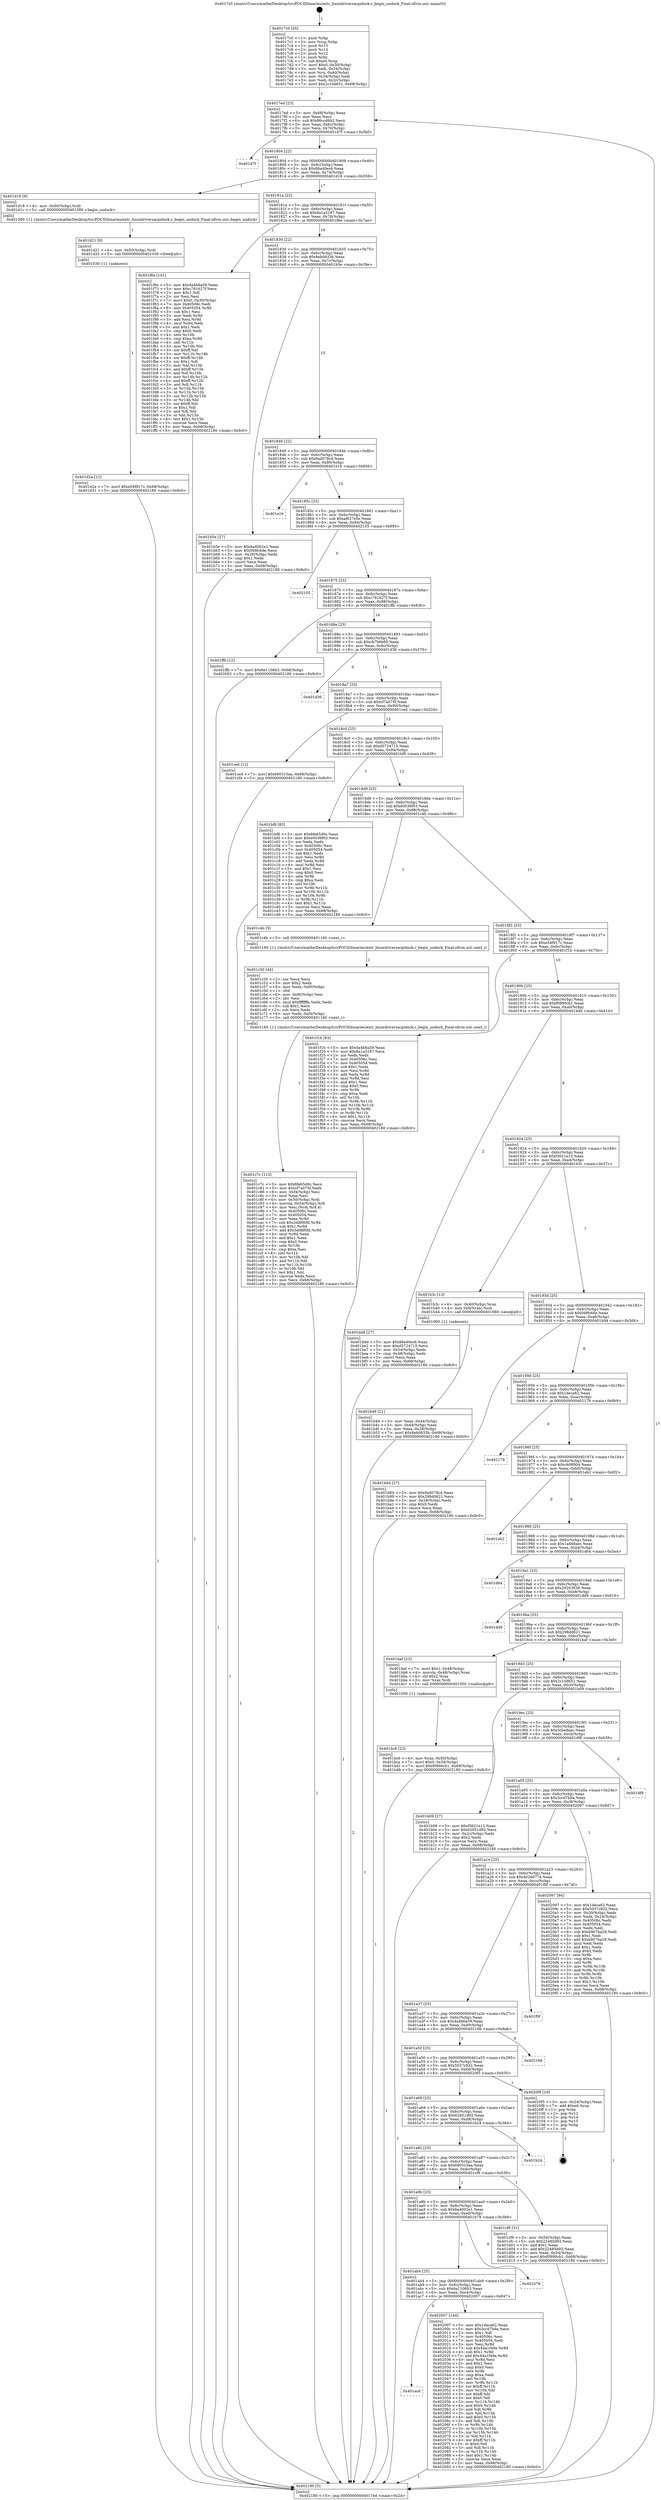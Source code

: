 digraph "0x4017c0" {
  label = "0x4017c0 (/mnt/c/Users/mathe/Desktop/tcc/POCII/binaries/extr_linuxdriversacpidock.c_begin_undock_Final-ollvm.out::main(0))"
  labelloc = "t"
  node[shape=record]

  Entry [label="",width=0.3,height=0.3,shape=circle,fillcolor=black,style=filled]
  "0x4017ed" [label="{
     0x4017ed [23]\l
     | [instrs]\l
     &nbsp;&nbsp;0x4017ed \<+3\>: mov -0x68(%rbp),%eax\l
     &nbsp;&nbsp;0x4017f0 \<+2\>: mov %eax,%ecx\l
     &nbsp;&nbsp;0x4017f2 \<+6\>: sub $0x86ccd6b2,%ecx\l
     &nbsp;&nbsp;0x4017f8 \<+3\>: mov %eax,-0x6c(%rbp)\l
     &nbsp;&nbsp;0x4017fb \<+3\>: mov %ecx,-0x70(%rbp)\l
     &nbsp;&nbsp;0x4017fe \<+6\>: je 0000000000401d7f \<main+0x5bf\>\l
  }"]
  "0x401d7f" [label="{
     0x401d7f\l
  }", style=dashed]
  "0x401804" [label="{
     0x401804 [22]\l
     | [instrs]\l
     &nbsp;&nbsp;0x401804 \<+5\>: jmp 0000000000401809 \<main+0x49\>\l
     &nbsp;&nbsp;0x401809 \<+3\>: mov -0x6c(%rbp),%eax\l
     &nbsp;&nbsp;0x40180c \<+5\>: sub $0x88a40ec6,%eax\l
     &nbsp;&nbsp;0x401811 \<+3\>: mov %eax,-0x74(%rbp)\l
     &nbsp;&nbsp;0x401814 \<+6\>: je 0000000000401d18 \<main+0x558\>\l
  }"]
  Exit [label="",width=0.3,height=0.3,shape=circle,fillcolor=black,style=filled,peripheries=2]
  "0x401d18" [label="{
     0x401d18 [9]\l
     | [instrs]\l
     &nbsp;&nbsp;0x401d18 \<+4\>: mov -0x50(%rbp),%rdi\l
     &nbsp;&nbsp;0x401d1c \<+5\>: call 0000000000401580 \<begin_undock\>\l
     | [calls]\l
     &nbsp;&nbsp;0x401580 \{1\} (/mnt/c/Users/mathe/Desktop/tcc/POCII/binaries/extr_linuxdriversacpidock.c_begin_undock_Final-ollvm.out::begin_undock)\l
  }"]
  "0x40181a" [label="{
     0x40181a [22]\l
     | [instrs]\l
     &nbsp;&nbsp;0x40181a \<+5\>: jmp 000000000040181f \<main+0x5f\>\l
     &nbsp;&nbsp;0x40181f \<+3\>: mov -0x6c(%rbp),%eax\l
     &nbsp;&nbsp;0x401822 \<+5\>: sub $0x8a1a3187,%eax\l
     &nbsp;&nbsp;0x401827 \<+3\>: mov %eax,-0x78(%rbp)\l
     &nbsp;&nbsp;0x40182a \<+6\>: je 0000000000401f6e \<main+0x7ae\>\l
  }"]
  "0x401acd" [label="{
     0x401acd\l
  }", style=dashed]
  "0x401f6e" [label="{
     0x401f6e [141]\l
     | [instrs]\l
     &nbsp;&nbsp;0x401f6e \<+5\>: mov $0x4a4b6a59,%eax\l
     &nbsp;&nbsp;0x401f73 \<+5\>: mov $0xc761627f,%ecx\l
     &nbsp;&nbsp;0x401f78 \<+2\>: mov $0x1,%dl\l
     &nbsp;&nbsp;0x401f7a \<+2\>: xor %esi,%esi\l
     &nbsp;&nbsp;0x401f7c \<+7\>: movl $0x0,-0x30(%rbp)\l
     &nbsp;&nbsp;0x401f83 \<+7\>: mov 0x40506c,%edi\l
     &nbsp;&nbsp;0x401f8a \<+8\>: mov 0x405054,%r8d\l
     &nbsp;&nbsp;0x401f92 \<+3\>: sub $0x1,%esi\l
     &nbsp;&nbsp;0x401f95 \<+3\>: mov %edi,%r9d\l
     &nbsp;&nbsp;0x401f98 \<+3\>: add %esi,%r9d\l
     &nbsp;&nbsp;0x401f9b \<+4\>: imul %r9d,%edi\l
     &nbsp;&nbsp;0x401f9f \<+3\>: and $0x1,%edi\l
     &nbsp;&nbsp;0x401fa2 \<+3\>: cmp $0x0,%edi\l
     &nbsp;&nbsp;0x401fa5 \<+4\>: sete %r10b\l
     &nbsp;&nbsp;0x401fa9 \<+4\>: cmp $0xa,%r8d\l
     &nbsp;&nbsp;0x401fad \<+4\>: setl %r11b\l
     &nbsp;&nbsp;0x401fb1 \<+3\>: mov %r10b,%bl\l
     &nbsp;&nbsp;0x401fb4 \<+3\>: xor $0xff,%bl\l
     &nbsp;&nbsp;0x401fb7 \<+3\>: mov %r11b,%r14b\l
     &nbsp;&nbsp;0x401fba \<+4\>: xor $0xff,%r14b\l
     &nbsp;&nbsp;0x401fbe \<+3\>: xor $0x1,%dl\l
     &nbsp;&nbsp;0x401fc1 \<+3\>: mov %bl,%r15b\l
     &nbsp;&nbsp;0x401fc4 \<+4\>: and $0xff,%r15b\l
     &nbsp;&nbsp;0x401fc8 \<+3\>: and %dl,%r10b\l
     &nbsp;&nbsp;0x401fcb \<+3\>: mov %r14b,%r12b\l
     &nbsp;&nbsp;0x401fce \<+4\>: and $0xff,%r12b\l
     &nbsp;&nbsp;0x401fd2 \<+3\>: and %dl,%r11b\l
     &nbsp;&nbsp;0x401fd5 \<+3\>: or %r10b,%r15b\l
     &nbsp;&nbsp;0x401fd8 \<+3\>: or %r11b,%r12b\l
     &nbsp;&nbsp;0x401fdb \<+3\>: xor %r12b,%r15b\l
     &nbsp;&nbsp;0x401fde \<+3\>: or %r14b,%bl\l
     &nbsp;&nbsp;0x401fe1 \<+3\>: xor $0xff,%bl\l
     &nbsp;&nbsp;0x401fe4 \<+3\>: or $0x1,%dl\l
     &nbsp;&nbsp;0x401fe7 \<+2\>: and %dl,%bl\l
     &nbsp;&nbsp;0x401fe9 \<+3\>: or %bl,%r15b\l
     &nbsp;&nbsp;0x401fec \<+4\>: test $0x1,%r15b\l
     &nbsp;&nbsp;0x401ff0 \<+3\>: cmovne %ecx,%eax\l
     &nbsp;&nbsp;0x401ff3 \<+3\>: mov %eax,-0x68(%rbp)\l
     &nbsp;&nbsp;0x401ff6 \<+5\>: jmp 0000000000402180 \<main+0x9c0\>\l
  }"]
  "0x401830" [label="{
     0x401830 [22]\l
     | [instrs]\l
     &nbsp;&nbsp;0x401830 \<+5\>: jmp 0000000000401835 \<main+0x75\>\l
     &nbsp;&nbsp;0x401835 \<+3\>: mov -0x6c(%rbp),%eax\l
     &nbsp;&nbsp;0x401838 \<+5\>: sub $0x8eb0833b,%eax\l
     &nbsp;&nbsp;0x40183d \<+3\>: mov %eax,-0x7c(%rbp)\l
     &nbsp;&nbsp;0x401840 \<+6\>: je 0000000000401b5e \<main+0x39e\>\l
  }"]
  "0x402007" [label="{
     0x402007 [144]\l
     | [instrs]\l
     &nbsp;&nbsp;0x402007 \<+5\>: mov $0x1deca62,%eax\l
     &nbsp;&nbsp;0x40200c \<+5\>: mov $0x3ccd7b9a,%ecx\l
     &nbsp;&nbsp;0x402011 \<+2\>: mov $0x1,%dl\l
     &nbsp;&nbsp;0x402013 \<+7\>: mov 0x40506c,%esi\l
     &nbsp;&nbsp;0x40201a \<+7\>: mov 0x405054,%edi\l
     &nbsp;&nbsp;0x402021 \<+3\>: mov %esi,%r8d\l
     &nbsp;&nbsp;0x402024 \<+7\>: sub $0x44a1f49e,%r8d\l
     &nbsp;&nbsp;0x40202b \<+4\>: sub $0x1,%r8d\l
     &nbsp;&nbsp;0x40202f \<+7\>: add $0x44a1f49e,%r8d\l
     &nbsp;&nbsp;0x402036 \<+4\>: imul %r8d,%esi\l
     &nbsp;&nbsp;0x40203a \<+3\>: and $0x1,%esi\l
     &nbsp;&nbsp;0x40203d \<+3\>: cmp $0x0,%esi\l
     &nbsp;&nbsp;0x402040 \<+4\>: sete %r9b\l
     &nbsp;&nbsp;0x402044 \<+3\>: cmp $0xa,%edi\l
     &nbsp;&nbsp;0x402047 \<+4\>: setl %r10b\l
     &nbsp;&nbsp;0x40204b \<+3\>: mov %r9b,%r11b\l
     &nbsp;&nbsp;0x40204e \<+4\>: xor $0xff,%r11b\l
     &nbsp;&nbsp;0x402052 \<+3\>: mov %r10b,%bl\l
     &nbsp;&nbsp;0x402055 \<+3\>: xor $0xff,%bl\l
     &nbsp;&nbsp;0x402058 \<+3\>: xor $0x0,%dl\l
     &nbsp;&nbsp;0x40205b \<+3\>: mov %r11b,%r14b\l
     &nbsp;&nbsp;0x40205e \<+4\>: and $0x0,%r14b\l
     &nbsp;&nbsp;0x402062 \<+3\>: and %dl,%r9b\l
     &nbsp;&nbsp;0x402065 \<+3\>: mov %bl,%r15b\l
     &nbsp;&nbsp;0x402068 \<+4\>: and $0x0,%r15b\l
     &nbsp;&nbsp;0x40206c \<+3\>: and %dl,%r10b\l
     &nbsp;&nbsp;0x40206f \<+3\>: or %r9b,%r14b\l
     &nbsp;&nbsp;0x402072 \<+3\>: or %r10b,%r15b\l
     &nbsp;&nbsp;0x402075 \<+3\>: xor %r15b,%r14b\l
     &nbsp;&nbsp;0x402078 \<+3\>: or %bl,%r11b\l
     &nbsp;&nbsp;0x40207b \<+4\>: xor $0xff,%r11b\l
     &nbsp;&nbsp;0x40207f \<+3\>: or $0x0,%dl\l
     &nbsp;&nbsp;0x402082 \<+3\>: and %dl,%r11b\l
     &nbsp;&nbsp;0x402085 \<+3\>: or %r11b,%r14b\l
     &nbsp;&nbsp;0x402088 \<+4\>: test $0x1,%r14b\l
     &nbsp;&nbsp;0x40208c \<+3\>: cmovne %ecx,%eax\l
     &nbsp;&nbsp;0x40208f \<+3\>: mov %eax,-0x68(%rbp)\l
     &nbsp;&nbsp;0x402092 \<+5\>: jmp 0000000000402180 \<main+0x9c0\>\l
  }"]
  "0x401b5e" [label="{
     0x401b5e [27]\l
     | [instrs]\l
     &nbsp;&nbsp;0x401b5e \<+5\>: mov $0x6a4002e1,%eax\l
     &nbsp;&nbsp;0x401b63 \<+5\>: mov $0xf49fc6de,%ecx\l
     &nbsp;&nbsp;0x401b68 \<+3\>: mov -0x28(%rbp),%edx\l
     &nbsp;&nbsp;0x401b6b \<+3\>: cmp $0x1,%edx\l
     &nbsp;&nbsp;0x401b6e \<+3\>: cmovl %ecx,%eax\l
     &nbsp;&nbsp;0x401b71 \<+3\>: mov %eax,-0x68(%rbp)\l
     &nbsp;&nbsp;0x401b74 \<+5\>: jmp 0000000000402180 \<main+0x9c0\>\l
  }"]
  "0x401846" [label="{
     0x401846 [22]\l
     | [instrs]\l
     &nbsp;&nbsp;0x401846 \<+5\>: jmp 000000000040184b \<main+0x8b\>\l
     &nbsp;&nbsp;0x40184b \<+3\>: mov -0x6c(%rbp),%eax\l
     &nbsp;&nbsp;0x40184e \<+5\>: sub $0x9ad078c4,%eax\l
     &nbsp;&nbsp;0x401853 \<+3\>: mov %eax,-0x80(%rbp)\l
     &nbsp;&nbsp;0x401856 \<+6\>: je 0000000000401e16 \<main+0x656\>\l
  }"]
  "0x401ab4" [label="{
     0x401ab4 [25]\l
     | [instrs]\l
     &nbsp;&nbsp;0x401ab4 \<+5\>: jmp 0000000000401ab9 \<main+0x2f9\>\l
     &nbsp;&nbsp;0x401ab9 \<+3\>: mov -0x6c(%rbp),%eax\l
     &nbsp;&nbsp;0x401abc \<+5\>: sub $0x6e1106b3,%eax\l
     &nbsp;&nbsp;0x401ac1 \<+6\>: mov %eax,-0xe4(%rbp)\l
     &nbsp;&nbsp;0x401ac7 \<+6\>: je 0000000000402007 \<main+0x847\>\l
  }"]
  "0x401e16" [label="{
     0x401e16\l
  }", style=dashed]
  "0x40185c" [label="{
     0x40185c [25]\l
     | [instrs]\l
     &nbsp;&nbsp;0x40185c \<+5\>: jmp 0000000000401861 \<main+0xa1\>\l
     &nbsp;&nbsp;0x401861 \<+3\>: mov -0x6c(%rbp),%eax\l
     &nbsp;&nbsp;0x401864 \<+5\>: sub $0xaf637e5e,%eax\l
     &nbsp;&nbsp;0x401869 \<+6\>: mov %eax,-0x84(%rbp)\l
     &nbsp;&nbsp;0x40186f \<+6\>: je 0000000000402155 \<main+0x995\>\l
  }"]
  "0x401b79" [label="{
     0x401b79\l
  }", style=dashed]
  "0x402155" [label="{
     0x402155\l
  }", style=dashed]
  "0x401875" [label="{
     0x401875 [25]\l
     | [instrs]\l
     &nbsp;&nbsp;0x401875 \<+5\>: jmp 000000000040187a \<main+0xba\>\l
     &nbsp;&nbsp;0x40187a \<+3\>: mov -0x6c(%rbp),%eax\l
     &nbsp;&nbsp;0x40187d \<+5\>: sub $0xc761627f,%eax\l
     &nbsp;&nbsp;0x401882 \<+6\>: mov %eax,-0x88(%rbp)\l
     &nbsp;&nbsp;0x401888 \<+6\>: je 0000000000401ffb \<main+0x83b\>\l
  }"]
  "0x401d2a" [label="{
     0x401d2a [12]\l
     | [instrs]\l
     &nbsp;&nbsp;0x401d2a \<+7\>: movl $0xe54f917c,-0x68(%rbp)\l
     &nbsp;&nbsp;0x401d31 \<+5\>: jmp 0000000000402180 \<main+0x9c0\>\l
  }"]
  "0x401ffb" [label="{
     0x401ffb [12]\l
     | [instrs]\l
     &nbsp;&nbsp;0x401ffb \<+7\>: movl $0x6e1106b3,-0x68(%rbp)\l
     &nbsp;&nbsp;0x402002 \<+5\>: jmp 0000000000402180 \<main+0x9c0\>\l
  }"]
  "0x40188e" [label="{
     0x40188e [25]\l
     | [instrs]\l
     &nbsp;&nbsp;0x40188e \<+5\>: jmp 0000000000401893 \<main+0xd3\>\l
     &nbsp;&nbsp;0x401893 \<+3\>: mov -0x6c(%rbp),%eax\l
     &nbsp;&nbsp;0x401896 \<+5\>: sub $0xcb7b6b65,%eax\l
     &nbsp;&nbsp;0x40189b \<+6\>: mov %eax,-0x8c(%rbp)\l
     &nbsp;&nbsp;0x4018a1 \<+6\>: je 0000000000401d36 \<main+0x576\>\l
  }"]
  "0x401d21" [label="{
     0x401d21 [9]\l
     | [instrs]\l
     &nbsp;&nbsp;0x401d21 \<+4\>: mov -0x50(%rbp),%rdi\l
     &nbsp;&nbsp;0x401d25 \<+5\>: call 0000000000401030 \<free@plt\>\l
     | [calls]\l
     &nbsp;&nbsp;0x401030 \{1\} (unknown)\l
  }"]
  "0x401d36" [label="{
     0x401d36\l
  }", style=dashed]
  "0x4018a7" [label="{
     0x4018a7 [25]\l
     | [instrs]\l
     &nbsp;&nbsp;0x4018a7 \<+5\>: jmp 00000000004018ac \<main+0xec\>\l
     &nbsp;&nbsp;0x4018ac \<+3\>: mov -0x6c(%rbp),%eax\l
     &nbsp;&nbsp;0x4018af \<+5\>: sub $0xcf7a075f,%eax\l
     &nbsp;&nbsp;0x4018b4 \<+6\>: mov %eax,-0x90(%rbp)\l
     &nbsp;&nbsp;0x4018ba \<+6\>: je 0000000000401ced \<main+0x52d\>\l
  }"]
  "0x401a9b" [label="{
     0x401a9b [25]\l
     | [instrs]\l
     &nbsp;&nbsp;0x401a9b \<+5\>: jmp 0000000000401aa0 \<main+0x2e0\>\l
     &nbsp;&nbsp;0x401aa0 \<+3\>: mov -0x6c(%rbp),%eax\l
     &nbsp;&nbsp;0x401aa3 \<+5\>: sub $0x6a4002e1,%eax\l
     &nbsp;&nbsp;0x401aa8 \<+6\>: mov %eax,-0xe0(%rbp)\l
     &nbsp;&nbsp;0x401aae \<+6\>: je 0000000000401b79 \<main+0x3b9\>\l
  }"]
  "0x401ced" [label="{
     0x401ced [12]\l
     | [instrs]\l
     &nbsp;&nbsp;0x401ced \<+7\>: movl $0x680310aa,-0x68(%rbp)\l
     &nbsp;&nbsp;0x401cf4 \<+5\>: jmp 0000000000402180 \<main+0x9c0\>\l
  }"]
  "0x4018c0" [label="{
     0x4018c0 [25]\l
     | [instrs]\l
     &nbsp;&nbsp;0x4018c0 \<+5\>: jmp 00000000004018c5 \<main+0x105\>\l
     &nbsp;&nbsp;0x4018c5 \<+3\>: mov -0x6c(%rbp),%eax\l
     &nbsp;&nbsp;0x4018c8 \<+5\>: sub $0xd5724715,%eax\l
     &nbsp;&nbsp;0x4018cd \<+6\>: mov %eax,-0x94(%rbp)\l
     &nbsp;&nbsp;0x4018d3 \<+6\>: je 0000000000401bf8 \<main+0x438\>\l
  }"]
  "0x401cf9" [label="{
     0x401cf9 [31]\l
     | [instrs]\l
     &nbsp;&nbsp;0x401cf9 \<+3\>: mov -0x54(%rbp),%eax\l
     &nbsp;&nbsp;0x401cfc \<+5\>: sub $0x22485d93,%eax\l
     &nbsp;&nbsp;0x401d01 \<+3\>: add $0x1,%eax\l
     &nbsp;&nbsp;0x401d04 \<+5\>: add $0x22485d93,%eax\l
     &nbsp;&nbsp;0x401d09 \<+3\>: mov %eax,-0x54(%rbp)\l
     &nbsp;&nbsp;0x401d0c \<+7\>: movl $0xf0890cb1,-0x68(%rbp)\l
     &nbsp;&nbsp;0x401d13 \<+5\>: jmp 0000000000402180 \<main+0x9c0\>\l
  }"]
  "0x401bf8" [label="{
     0x401bf8 [83]\l
     | [instrs]\l
     &nbsp;&nbsp;0x401bf8 \<+5\>: mov $0x6fe65d0c,%eax\l
     &nbsp;&nbsp;0x401bfd \<+5\>: mov $0xe0036f03,%ecx\l
     &nbsp;&nbsp;0x401c02 \<+2\>: xor %edx,%edx\l
     &nbsp;&nbsp;0x401c04 \<+7\>: mov 0x40506c,%esi\l
     &nbsp;&nbsp;0x401c0b \<+7\>: mov 0x405054,%edi\l
     &nbsp;&nbsp;0x401c12 \<+3\>: sub $0x1,%edx\l
     &nbsp;&nbsp;0x401c15 \<+3\>: mov %esi,%r8d\l
     &nbsp;&nbsp;0x401c18 \<+3\>: add %edx,%r8d\l
     &nbsp;&nbsp;0x401c1b \<+4\>: imul %r8d,%esi\l
     &nbsp;&nbsp;0x401c1f \<+3\>: and $0x1,%esi\l
     &nbsp;&nbsp;0x401c22 \<+3\>: cmp $0x0,%esi\l
     &nbsp;&nbsp;0x401c25 \<+4\>: sete %r9b\l
     &nbsp;&nbsp;0x401c29 \<+3\>: cmp $0xa,%edi\l
     &nbsp;&nbsp;0x401c2c \<+4\>: setl %r10b\l
     &nbsp;&nbsp;0x401c30 \<+3\>: mov %r9b,%r11b\l
     &nbsp;&nbsp;0x401c33 \<+3\>: and %r10b,%r11b\l
     &nbsp;&nbsp;0x401c36 \<+3\>: xor %r10b,%r9b\l
     &nbsp;&nbsp;0x401c39 \<+3\>: or %r9b,%r11b\l
     &nbsp;&nbsp;0x401c3c \<+4\>: test $0x1,%r11b\l
     &nbsp;&nbsp;0x401c40 \<+3\>: cmovne %ecx,%eax\l
     &nbsp;&nbsp;0x401c43 \<+3\>: mov %eax,-0x68(%rbp)\l
     &nbsp;&nbsp;0x401c46 \<+5\>: jmp 0000000000402180 \<main+0x9c0\>\l
  }"]
  "0x4018d9" [label="{
     0x4018d9 [25]\l
     | [instrs]\l
     &nbsp;&nbsp;0x4018d9 \<+5\>: jmp 00000000004018de \<main+0x11e\>\l
     &nbsp;&nbsp;0x4018de \<+3\>: mov -0x6c(%rbp),%eax\l
     &nbsp;&nbsp;0x4018e1 \<+5\>: sub $0xe0036f03,%eax\l
     &nbsp;&nbsp;0x4018e6 \<+6\>: mov %eax,-0x98(%rbp)\l
     &nbsp;&nbsp;0x4018ec \<+6\>: je 0000000000401c4b \<main+0x48b\>\l
  }"]
  "0x401a82" [label="{
     0x401a82 [25]\l
     | [instrs]\l
     &nbsp;&nbsp;0x401a82 \<+5\>: jmp 0000000000401a87 \<main+0x2c7\>\l
     &nbsp;&nbsp;0x401a87 \<+3\>: mov -0x6c(%rbp),%eax\l
     &nbsp;&nbsp;0x401a8a \<+5\>: sub $0x680310aa,%eax\l
     &nbsp;&nbsp;0x401a8f \<+6\>: mov %eax,-0xdc(%rbp)\l
     &nbsp;&nbsp;0x401a95 \<+6\>: je 0000000000401cf9 \<main+0x539\>\l
  }"]
  "0x401c4b" [label="{
     0x401c4b [5]\l
     | [instrs]\l
     &nbsp;&nbsp;0x401c4b \<+5\>: call 0000000000401160 \<next_i\>\l
     | [calls]\l
     &nbsp;&nbsp;0x401160 \{1\} (/mnt/c/Users/mathe/Desktop/tcc/POCII/binaries/extr_linuxdriversacpidock.c_begin_undock_Final-ollvm.out::next_i)\l
  }"]
  "0x4018f2" [label="{
     0x4018f2 [25]\l
     | [instrs]\l
     &nbsp;&nbsp;0x4018f2 \<+5\>: jmp 00000000004018f7 \<main+0x137\>\l
     &nbsp;&nbsp;0x4018f7 \<+3\>: mov -0x6c(%rbp),%eax\l
     &nbsp;&nbsp;0x4018fa \<+5\>: sub $0xe54f917c,%eax\l
     &nbsp;&nbsp;0x4018ff \<+6\>: mov %eax,-0x9c(%rbp)\l
     &nbsp;&nbsp;0x401905 \<+6\>: je 0000000000401f1b \<main+0x75b\>\l
  }"]
  "0x401b24" [label="{
     0x401b24\l
  }", style=dashed]
  "0x401f1b" [label="{
     0x401f1b [83]\l
     | [instrs]\l
     &nbsp;&nbsp;0x401f1b \<+5\>: mov $0x4a4b6a59,%eax\l
     &nbsp;&nbsp;0x401f20 \<+5\>: mov $0x8a1a3187,%ecx\l
     &nbsp;&nbsp;0x401f25 \<+2\>: xor %edx,%edx\l
     &nbsp;&nbsp;0x401f27 \<+7\>: mov 0x40506c,%esi\l
     &nbsp;&nbsp;0x401f2e \<+7\>: mov 0x405054,%edi\l
     &nbsp;&nbsp;0x401f35 \<+3\>: sub $0x1,%edx\l
     &nbsp;&nbsp;0x401f38 \<+3\>: mov %esi,%r8d\l
     &nbsp;&nbsp;0x401f3b \<+3\>: add %edx,%r8d\l
     &nbsp;&nbsp;0x401f3e \<+4\>: imul %r8d,%esi\l
     &nbsp;&nbsp;0x401f42 \<+3\>: and $0x1,%esi\l
     &nbsp;&nbsp;0x401f45 \<+3\>: cmp $0x0,%esi\l
     &nbsp;&nbsp;0x401f48 \<+4\>: sete %r9b\l
     &nbsp;&nbsp;0x401f4c \<+3\>: cmp $0xa,%edi\l
     &nbsp;&nbsp;0x401f4f \<+4\>: setl %r10b\l
     &nbsp;&nbsp;0x401f53 \<+3\>: mov %r9b,%r11b\l
     &nbsp;&nbsp;0x401f56 \<+3\>: and %r10b,%r11b\l
     &nbsp;&nbsp;0x401f59 \<+3\>: xor %r10b,%r9b\l
     &nbsp;&nbsp;0x401f5c \<+3\>: or %r9b,%r11b\l
     &nbsp;&nbsp;0x401f5f \<+4\>: test $0x1,%r11b\l
     &nbsp;&nbsp;0x401f63 \<+3\>: cmovne %ecx,%eax\l
     &nbsp;&nbsp;0x401f66 \<+3\>: mov %eax,-0x68(%rbp)\l
     &nbsp;&nbsp;0x401f69 \<+5\>: jmp 0000000000402180 \<main+0x9c0\>\l
  }"]
  "0x40190b" [label="{
     0x40190b [25]\l
     | [instrs]\l
     &nbsp;&nbsp;0x40190b \<+5\>: jmp 0000000000401910 \<main+0x150\>\l
     &nbsp;&nbsp;0x401910 \<+3\>: mov -0x6c(%rbp),%eax\l
     &nbsp;&nbsp;0x401913 \<+5\>: sub $0xf0890cb1,%eax\l
     &nbsp;&nbsp;0x401918 \<+6\>: mov %eax,-0xa0(%rbp)\l
     &nbsp;&nbsp;0x40191e \<+6\>: je 0000000000401bdd \<main+0x41d\>\l
  }"]
  "0x401a69" [label="{
     0x401a69 [25]\l
     | [instrs]\l
     &nbsp;&nbsp;0x401a69 \<+5\>: jmp 0000000000401a6e \<main+0x2ae\>\l
     &nbsp;&nbsp;0x401a6e \<+3\>: mov -0x6c(%rbp),%eax\l
     &nbsp;&nbsp;0x401a71 \<+5\>: sub $0x62951d92,%eax\l
     &nbsp;&nbsp;0x401a76 \<+6\>: mov %eax,-0xd8(%rbp)\l
     &nbsp;&nbsp;0x401a7c \<+6\>: je 0000000000401b24 \<main+0x364\>\l
  }"]
  "0x401bdd" [label="{
     0x401bdd [27]\l
     | [instrs]\l
     &nbsp;&nbsp;0x401bdd \<+5\>: mov $0x88a40ec6,%eax\l
     &nbsp;&nbsp;0x401be2 \<+5\>: mov $0xd5724715,%ecx\l
     &nbsp;&nbsp;0x401be7 \<+3\>: mov -0x54(%rbp),%edx\l
     &nbsp;&nbsp;0x401bea \<+3\>: cmp -0x48(%rbp),%edx\l
     &nbsp;&nbsp;0x401bed \<+3\>: cmovl %ecx,%eax\l
     &nbsp;&nbsp;0x401bf0 \<+3\>: mov %eax,-0x68(%rbp)\l
     &nbsp;&nbsp;0x401bf3 \<+5\>: jmp 0000000000402180 \<main+0x9c0\>\l
  }"]
  "0x401924" [label="{
     0x401924 [25]\l
     | [instrs]\l
     &nbsp;&nbsp;0x401924 \<+5\>: jmp 0000000000401929 \<main+0x169\>\l
     &nbsp;&nbsp;0x401929 \<+3\>: mov -0x6c(%rbp),%eax\l
     &nbsp;&nbsp;0x40192c \<+5\>: sub $0xf3621e13,%eax\l
     &nbsp;&nbsp;0x401931 \<+6\>: mov %eax,-0xa4(%rbp)\l
     &nbsp;&nbsp;0x401937 \<+6\>: je 0000000000401b3c \<main+0x37c\>\l
  }"]
  "0x4020f5" [label="{
     0x4020f5 [19]\l
     | [instrs]\l
     &nbsp;&nbsp;0x4020f5 \<+3\>: mov -0x24(%rbp),%eax\l
     &nbsp;&nbsp;0x4020f8 \<+7\>: add $0xe0,%rsp\l
     &nbsp;&nbsp;0x4020ff \<+1\>: pop %rbx\l
     &nbsp;&nbsp;0x402100 \<+2\>: pop %r12\l
     &nbsp;&nbsp;0x402102 \<+2\>: pop %r14\l
     &nbsp;&nbsp;0x402104 \<+2\>: pop %r15\l
     &nbsp;&nbsp;0x402106 \<+1\>: pop %rbp\l
     &nbsp;&nbsp;0x402107 \<+1\>: ret\l
  }"]
  "0x401b3c" [label="{
     0x401b3c [13]\l
     | [instrs]\l
     &nbsp;&nbsp;0x401b3c \<+4\>: mov -0x40(%rbp),%rax\l
     &nbsp;&nbsp;0x401b40 \<+4\>: mov 0x8(%rax),%rdi\l
     &nbsp;&nbsp;0x401b44 \<+5\>: call 0000000000401060 \<atoi@plt\>\l
     | [calls]\l
     &nbsp;&nbsp;0x401060 \{1\} (unknown)\l
  }"]
  "0x40193d" [label="{
     0x40193d [25]\l
     | [instrs]\l
     &nbsp;&nbsp;0x40193d \<+5\>: jmp 0000000000401942 \<main+0x182\>\l
     &nbsp;&nbsp;0x401942 \<+3\>: mov -0x6c(%rbp),%eax\l
     &nbsp;&nbsp;0x401945 \<+5\>: sub $0xf49fc6de,%eax\l
     &nbsp;&nbsp;0x40194a \<+6\>: mov %eax,-0xa8(%rbp)\l
     &nbsp;&nbsp;0x401950 \<+6\>: je 0000000000401b94 \<main+0x3d4\>\l
  }"]
  "0x401a50" [label="{
     0x401a50 [25]\l
     | [instrs]\l
     &nbsp;&nbsp;0x401a50 \<+5\>: jmp 0000000000401a55 \<main+0x295\>\l
     &nbsp;&nbsp;0x401a55 \<+3\>: mov -0x6c(%rbp),%eax\l
     &nbsp;&nbsp;0x401a58 \<+5\>: sub $0x5037c932,%eax\l
     &nbsp;&nbsp;0x401a5d \<+6\>: mov %eax,-0xd4(%rbp)\l
     &nbsp;&nbsp;0x401a63 \<+6\>: je 00000000004020f5 \<main+0x935\>\l
  }"]
  "0x401b94" [label="{
     0x401b94 [27]\l
     | [instrs]\l
     &nbsp;&nbsp;0x401b94 \<+5\>: mov $0x9ad078c4,%eax\l
     &nbsp;&nbsp;0x401b99 \<+5\>: mov $0x298d0621,%ecx\l
     &nbsp;&nbsp;0x401b9e \<+3\>: mov -0x28(%rbp),%edx\l
     &nbsp;&nbsp;0x401ba1 \<+3\>: cmp $0x0,%edx\l
     &nbsp;&nbsp;0x401ba4 \<+3\>: cmove %ecx,%eax\l
     &nbsp;&nbsp;0x401ba7 \<+3\>: mov %eax,-0x68(%rbp)\l
     &nbsp;&nbsp;0x401baa \<+5\>: jmp 0000000000402180 \<main+0x9c0\>\l
  }"]
  "0x401956" [label="{
     0x401956 [25]\l
     | [instrs]\l
     &nbsp;&nbsp;0x401956 \<+5\>: jmp 000000000040195b \<main+0x19b\>\l
     &nbsp;&nbsp;0x40195b \<+3\>: mov -0x6c(%rbp),%eax\l
     &nbsp;&nbsp;0x40195e \<+5\>: sub $0x1deca62,%eax\l
     &nbsp;&nbsp;0x401963 \<+6\>: mov %eax,-0xac(%rbp)\l
     &nbsp;&nbsp;0x401969 \<+6\>: je 0000000000402179 \<main+0x9b9\>\l
  }"]
  "0x402166" [label="{
     0x402166\l
  }", style=dashed]
  "0x402179" [label="{
     0x402179\l
  }", style=dashed]
  "0x40196f" [label="{
     0x40196f [25]\l
     | [instrs]\l
     &nbsp;&nbsp;0x40196f \<+5\>: jmp 0000000000401974 \<main+0x1b4\>\l
     &nbsp;&nbsp;0x401974 \<+3\>: mov -0x6c(%rbp),%eax\l
     &nbsp;&nbsp;0x401977 \<+5\>: sub $0xc608904,%eax\l
     &nbsp;&nbsp;0x40197c \<+6\>: mov %eax,-0xb0(%rbp)\l
     &nbsp;&nbsp;0x401982 \<+6\>: je 0000000000401eb2 \<main+0x6f2\>\l
  }"]
  "0x401a37" [label="{
     0x401a37 [25]\l
     | [instrs]\l
     &nbsp;&nbsp;0x401a37 \<+5\>: jmp 0000000000401a3c \<main+0x27c\>\l
     &nbsp;&nbsp;0x401a3c \<+3\>: mov -0x6c(%rbp),%eax\l
     &nbsp;&nbsp;0x401a3f \<+5\>: sub $0x4a4b6a59,%eax\l
     &nbsp;&nbsp;0x401a44 \<+6\>: mov %eax,-0xd0(%rbp)\l
     &nbsp;&nbsp;0x401a4a \<+6\>: je 0000000000402166 \<main+0x9a6\>\l
  }"]
  "0x401eb2" [label="{
     0x401eb2\l
  }", style=dashed]
  "0x401988" [label="{
     0x401988 [25]\l
     | [instrs]\l
     &nbsp;&nbsp;0x401988 \<+5\>: jmp 000000000040198d \<main+0x1cd\>\l
     &nbsp;&nbsp;0x40198d \<+3\>: mov -0x6c(%rbp),%eax\l
     &nbsp;&nbsp;0x401990 \<+5\>: sub $0x1ad68aec,%eax\l
     &nbsp;&nbsp;0x401995 \<+6\>: mov %eax,-0xb4(%rbp)\l
     &nbsp;&nbsp;0x40199b \<+6\>: je 0000000000401d64 \<main+0x5a4\>\l
  }"]
  "0x401f0f" [label="{
     0x401f0f\l
  }", style=dashed]
  "0x401d64" [label="{
     0x401d64\l
  }", style=dashed]
  "0x4019a1" [label="{
     0x4019a1 [25]\l
     | [instrs]\l
     &nbsp;&nbsp;0x4019a1 \<+5\>: jmp 00000000004019a6 \<main+0x1e6\>\l
     &nbsp;&nbsp;0x4019a6 \<+3\>: mov -0x6c(%rbp),%eax\l
     &nbsp;&nbsp;0x4019a9 \<+5\>: sub $0x29203836,%eax\l
     &nbsp;&nbsp;0x4019ae \<+6\>: mov %eax,-0xb8(%rbp)\l
     &nbsp;&nbsp;0x4019b4 \<+6\>: je 0000000000401dd9 \<main+0x619\>\l
  }"]
  "0x401a1e" [label="{
     0x401a1e [25]\l
     | [instrs]\l
     &nbsp;&nbsp;0x401a1e \<+5\>: jmp 0000000000401a23 \<main+0x263\>\l
     &nbsp;&nbsp;0x401a23 \<+3\>: mov -0x6c(%rbp),%eax\l
     &nbsp;&nbsp;0x401a26 \<+5\>: sub $0x40260774,%eax\l
     &nbsp;&nbsp;0x401a2b \<+6\>: mov %eax,-0xcc(%rbp)\l
     &nbsp;&nbsp;0x401a31 \<+6\>: je 0000000000401f0f \<main+0x74f\>\l
  }"]
  "0x401dd9" [label="{
     0x401dd9\l
  }", style=dashed]
  "0x4019ba" [label="{
     0x4019ba [25]\l
     | [instrs]\l
     &nbsp;&nbsp;0x4019ba \<+5\>: jmp 00000000004019bf \<main+0x1ff\>\l
     &nbsp;&nbsp;0x4019bf \<+3\>: mov -0x6c(%rbp),%eax\l
     &nbsp;&nbsp;0x4019c2 \<+5\>: sub $0x298d0621,%eax\l
     &nbsp;&nbsp;0x4019c7 \<+6\>: mov %eax,-0xbc(%rbp)\l
     &nbsp;&nbsp;0x4019cd \<+6\>: je 0000000000401baf \<main+0x3ef\>\l
  }"]
  "0x402097" [label="{
     0x402097 [94]\l
     | [instrs]\l
     &nbsp;&nbsp;0x402097 \<+5\>: mov $0x1deca62,%eax\l
     &nbsp;&nbsp;0x40209c \<+5\>: mov $0x5037c932,%ecx\l
     &nbsp;&nbsp;0x4020a1 \<+3\>: mov -0x30(%rbp),%edx\l
     &nbsp;&nbsp;0x4020a4 \<+3\>: mov %edx,-0x24(%rbp)\l
     &nbsp;&nbsp;0x4020a7 \<+7\>: mov 0x40506c,%edx\l
     &nbsp;&nbsp;0x4020ae \<+7\>: mov 0x405054,%esi\l
     &nbsp;&nbsp;0x4020b5 \<+2\>: mov %edx,%edi\l
     &nbsp;&nbsp;0x4020b7 \<+6\>: sub $0xb907ba29,%edi\l
     &nbsp;&nbsp;0x4020bd \<+3\>: sub $0x1,%edi\l
     &nbsp;&nbsp;0x4020c0 \<+6\>: add $0xb907ba29,%edi\l
     &nbsp;&nbsp;0x4020c6 \<+3\>: imul %edi,%edx\l
     &nbsp;&nbsp;0x4020c9 \<+3\>: and $0x1,%edx\l
     &nbsp;&nbsp;0x4020cc \<+3\>: cmp $0x0,%edx\l
     &nbsp;&nbsp;0x4020cf \<+4\>: sete %r8b\l
     &nbsp;&nbsp;0x4020d3 \<+3\>: cmp $0xa,%esi\l
     &nbsp;&nbsp;0x4020d6 \<+4\>: setl %r9b\l
     &nbsp;&nbsp;0x4020da \<+3\>: mov %r8b,%r10b\l
     &nbsp;&nbsp;0x4020dd \<+3\>: and %r9b,%r10b\l
     &nbsp;&nbsp;0x4020e0 \<+3\>: xor %r9b,%r8b\l
     &nbsp;&nbsp;0x4020e3 \<+3\>: or %r8b,%r10b\l
     &nbsp;&nbsp;0x4020e6 \<+4\>: test $0x1,%r10b\l
     &nbsp;&nbsp;0x4020ea \<+3\>: cmovne %ecx,%eax\l
     &nbsp;&nbsp;0x4020ed \<+3\>: mov %eax,-0x68(%rbp)\l
     &nbsp;&nbsp;0x4020f0 \<+5\>: jmp 0000000000402180 \<main+0x9c0\>\l
  }"]
  "0x401baf" [label="{
     0x401baf [23]\l
     | [instrs]\l
     &nbsp;&nbsp;0x401baf \<+7\>: movl $0x1,-0x48(%rbp)\l
     &nbsp;&nbsp;0x401bb6 \<+4\>: movslq -0x48(%rbp),%rax\l
     &nbsp;&nbsp;0x401bba \<+4\>: shl $0x2,%rax\l
     &nbsp;&nbsp;0x401bbe \<+3\>: mov %rax,%rdi\l
     &nbsp;&nbsp;0x401bc1 \<+5\>: call 0000000000401050 \<malloc@plt\>\l
     | [calls]\l
     &nbsp;&nbsp;0x401050 \{1\} (unknown)\l
  }"]
  "0x4019d3" [label="{
     0x4019d3 [25]\l
     | [instrs]\l
     &nbsp;&nbsp;0x4019d3 \<+5\>: jmp 00000000004019d8 \<main+0x218\>\l
     &nbsp;&nbsp;0x4019d8 \<+3\>: mov -0x6c(%rbp),%eax\l
     &nbsp;&nbsp;0x4019db \<+5\>: sub $0x2c10d651,%eax\l
     &nbsp;&nbsp;0x4019e0 \<+6\>: mov %eax,-0xc0(%rbp)\l
     &nbsp;&nbsp;0x4019e6 \<+6\>: je 0000000000401b09 \<main+0x349\>\l
  }"]
  "0x401a05" [label="{
     0x401a05 [25]\l
     | [instrs]\l
     &nbsp;&nbsp;0x401a05 \<+5\>: jmp 0000000000401a0a \<main+0x24a\>\l
     &nbsp;&nbsp;0x401a0a \<+3\>: mov -0x6c(%rbp),%eax\l
     &nbsp;&nbsp;0x401a0d \<+5\>: sub $0x3ccd7b9a,%eax\l
     &nbsp;&nbsp;0x401a12 \<+6\>: mov %eax,-0xc8(%rbp)\l
     &nbsp;&nbsp;0x401a18 \<+6\>: je 0000000000402097 \<main+0x8d7\>\l
  }"]
  "0x401b09" [label="{
     0x401b09 [27]\l
     | [instrs]\l
     &nbsp;&nbsp;0x401b09 \<+5\>: mov $0xf3621e13,%eax\l
     &nbsp;&nbsp;0x401b0e \<+5\>: mov $0x62951d92,%ecx\l
     &nbsp;&nbsp;0x401b13 \<+3\>: mov -0x2c(%rbp),%edx\l
     &nbsp;&nbsp;0x401b16 \<+3\>: cmp $0x2,%edx\l
     &nbsp;&nbsp;0x401b19 \<+3\>: cmovne %ecx,%eax\l
     &nbsp;&nbsp;0x401b1c \<+3\>: mov %eax,-0x68(%rbp)\l
     &nbsp;&nbsp;0x401b1f \<+5\>: jmp 0000000000402180 \<main+0x9c0\>\l
  }"]
  "0x4019ec" [label="{
     0x4019ec [25]\l
     | [instrs]\l
     &nbsp;&nbsp;0x4019ec \<+5\>: jmp 00000000004019f1 \<main+0x231\>\l
     &nbsp;&nbsp;0x4019f1 \<+3\>: mov -0x6c(%rbp),%eax\l
     &nbsp;&nbsp;0x4019f4 \<+5\>: sub $0x3cbedaac,%eax\l
     &nbsp;&nbsp;0x4019f9 \<+6\>: mov %eax,-0xc4(%rbp)\l
     &nbsp;&nbsp;0x4019ff \<+6\>: je 0000000000401df8 \<main+0x638\>\l
  }"]
  "0x402180" [label="{
     0x402180 [5]\l
     | [instrs]\l
     &nbsp;&nbsp;0x402180 \<+5\>: jmp 00000000004017ed \<main+0x2d\>\l
  }"]
  "0x4017c0" [label="{
     0x4017c0 [45]\l
     | [instrs]\l
     &nbsp;&nbsp;0x4017c0 \<+1\>: push %rbp\l
     &nbsp;&nbsp;0x4017c1 \<+3\>: mov %rsp,%rbp\l
     &nbsp;&nbsp;0x4017c4 \<+2\>: push %r15\l
     &nbsp;&nbsp;0x4017c6 \<+2\>: push %r14\l
     &nbsp;&nbsp;0x4017c8 \<+2\>: push %r12\l
     &nbsp;&nbsp;0x4017ca \<+1\>: push %rbx\l
     &nbsp;&nbsp;0x4017cb \<+7\>: sub $0xe0,%rsp\l
     &nbsp;&nbsp;0x4017d2 \<+7\>: movl $0x0,-0x30(%rbp)\l
     &nbsp;&nbsp;0x4017d9 \<+3\>: mov %edi,-0x34(%rbp)\l
     &nbsp;&nbsp;0x4017dc \<+4\>: mov %rsi,-0x40(%rbp)\l
     &nbsp;&nbsp;0x4017e0 \<+3\>: mov -0x34(%rbp),%edi\l
     &nbsp;&nbsp;0x4017e3 \<+3\>: mov %edi,-0x2c(%rbp)\l
     &nbsp;&nbsp;0x4017e6 \<+7\>: movl $0x2c10d651,-0x68(%rbp)\l
  }"]
  "0x401b49" [label="{
     0x401b49 [21]\l
     | [instrs]\l
     &nbsp;&nbsp;0x401b49 \<+3\>: mov %eax,-0x44(%rbp)\l
     &nbsp;&nbsp;0x401b4c \<+3\>: mov -0x44(%rbp),%eax\l
     &nbsp;&nbsp;0x401b4f \<+3\>: mov %eax,-0x28(%rbp)\l
     &nbsp;&nbsp;0x401b52 \<+7\>: movl $0x8eb0833b,-0x68(%rbp)\l
     &nbsp;&nbsp;0x401b59 \<+5\>: jmp 0000000000402180 \<main+0x9c0\>\l
  }"]
  "0x401bc6" [label="{
     0x401bc6 [23]\l
     | [instrs]\l
     &nbsp;&nbsp;0x401bc6 \<+4\>: mov %rax,-0x50(%rbp)\l
     &nbsp;&nbsp;0x401bca \<+7\>: movl $0x0,-0x54(%rbp)\l
     &nbsp;&nbsp;0x401bd1 \<+7\>: movl $0xf0890cb1,-0x68(%rbp)\l
     &nbsp;&nbsp;0x401bd8 \<+5\>: jmp 0000000000402180 \<main+0x9c0\>\l
  }"]
  "0x401c50" [label="{
     0x401c50 [44]\l
     | [instrs]\l
     &nbsp;&nbsp;0x401c50 \<+2\>: xor %ecx,%ecx\l
     &nbsp;&nbsp;0x401c52 \<+5\>: mov $0x2,%edx\l
     &nbsp;&nbsp;0x401c57 \<+6\>: mov %edx,-0xf0(%rbp)\l
     &nbsp;&nbsp;0x401c5d \<+1\>: cltd\l
     &nbsp;&nbsp;0x401c5e \<+6\>: mov -0xf0(%rbp),%esi\l
     &nbsp;&nbsp;0x401c64 \<+2\>: idiv %esi\l
     &nbsp;&nbsp;0x401c66 \<+6\>: imul $0xfffffffe,%edx,%edx\l
     &nbsp;&nbsp;0x401c6c \<+3\>: sub $0x1,%ecx\l
     &nbsp;&nbsp;0x401c6f \<+2\>: sub %ecx,%edx\l
     &nbsp;&nbsp;0x401c71 \<+6\>: mov %edx,-0xf4(%rbp)\l
     &nbsp;&nbsp;0x401c77 \<+5\>: call 0000000000401160 \<next_i\>\l
     | [calls]\l
     &nbsp;&nbsp;0x401160 \{1\} (/mnt/c/Users/mathe/Desktop/tcc/POCII/binaries/extr_linuxdriversacpidock.c_begin_undock_Final-ollvm.out::next_i)\l
  }"]
  "0x401c7c" [label="{
     0x401c7c [113]\l
     | [instrs]\l
     &nbsp;&nbsp;0x401c7c \<+5\>: mov $0x6fe65d0c,%ecx\l
     &nbsp;&nbsp;0x401c81 \<+5\>: mov $0xcf7a075f,%edx\l
     &nbsp;&nbsp;0x401c86 \<+6\>: mov -0xf4(%rbp),%esi\l
     &nbsp;&nbsp;0x401c8c \<+3\>: imul %eax,%esi\l
     &nbsp;&nbsp;0x401c8f \<+4\>: mov -0x50(%rbp),%rdi\l
     &nbsp;&nbsp;0x401c93 \<+4\>: movslq -0x54(%rbp),%r8\l
     &nbsp;&nbsp;0x401c97 \<+4\>: mov %esi,(%rdi,%r8,4)\l
     &nbsp;&nbsp;0x401c9b \<+7\>: mov 0x40506c,%eax\l
     &nbsp;&nbsp;0x401ca2 \<+7\>: mov 0x405054,%esi\l
     &nbsp;&nbsp;0x401ca9 \<+3\>: mov %eax,%r9d\l
     &nbsp;&nbsp;0x401cac \<+7\>: sub $0x3dd8f0fd,%r9d\l
     &nbsp;&nbsp;0x401cb3 \<+4\>: sub $0x1,%r9d\l
     &nbsp;&nbsp;0x401cb7 \<+7\>: add $0x3dd8f0fd,%r9d\l
     &nbsp;&nbsp;0x401cbe \<+4\>: imul %r9d,%eax\l
     &nbsp;&nbsp;0x401cc2 \<+3\>: and $0x1,%eax\l
     &nbsp;&nbsp;0x401cc5 \<+3\>: cmp $0x0,%eax\l
     &nbsp;&nbsp;0x401cc8 \<+4\>: sete %r10b\l
     &nbsp;&nbsp;0x401ccc \<+3\>: cmp $0xa,%esi\l
     &nbsp;&nbsp;0x401ccf \<+4\>: setl %r11b\l
     &nbsp;&nbsp;0x401cd3 \<+3\>: mov %r10b,%bl\l
     &nbsp;&nbsp;0x401cd6 \<+3\>: and %r11b,%bl\l
     &nbsp;&nbsp;0x401cd9 \<+3\>: xor %r11b,%r10b\l
     &nbsp;&nbsp;0x401cdc \<+3\>: or %r10b,%bl\l
     &nbsp;&nbsp;0x401cdf \<+3\>: test $0x1,%bl\l
     &nbsp;&nbsp;0x401ce2 \<+3\>: cmovne %edx,%ecx\l
     &nbsp;&nbsp;0x401ce5 \<+3\>: mov %ecx,-0x68(%rbp)\l
     &nbsp;&nbsp;0x401ce8 \<+5\>: jmp 0000000000402180 \<main+0x9c0\>\l
  }"]
  "0x401df8" [label="{
     0x401df8\l
  }", style=dashed]
  Entry -> "0x4017c0" [label=" 1"]
  "0x4017ed" -> "0x401d7f" [label=" 0"]
  "0x4017ed" -> "0x401804" [label=" 18"]
  "0x4020f5" -> Exit [label=" 1"]
  "0x401804" -> "0x401d18" [label=" 1"]
  "0x401804" -> "0x40181a" [label=" 17"]
  "0x402097" -> "0x402180" [label=" 1"]
  "0x40181a" -> "0x401f6e" [label=" 1"]
  "0x40181a" -> "0x401830" [label=" 16"]
  "0x402007" -> "0x402180" [label=" 1"]
  "0x401830" -> "0x401b5e" [label=" 1"]
  "0x401830" -> "0x401846" [label=" 15"]
  "0x401ab4" -> "0x401acd" [label=" 0"]
  "0x401846" -> "0x401e16" [label=" 0"]
  "0x401846" -> "0x40185c" [label=" 15"]
  "0x401ab4" -> "0x402007" [label=" 1"]
  "0x40185c" -> "0x402155" [label=" 0"]
  "0x40185c" -> "0x401875" [label=" 15"]
  "0x401a9b" -> "0x401ab4" [label=" 1"]
  "0x401875" -> "0x401ffb" [label=" 1"]
  "0x401875" -> "0x40188e" [label=" 14"]
  "0x401a9b" -> "0x401b79" [label=" 0"]
  "0x40188e" -> "0x401d36" [label=" 0"]
  "0x40188e" -> "0x4018a7" [label=" 14"]
  "0x401ffb" -> "0x402180" [label=" 1"]
  "0x4018a7" -> "0x401ced" [label=" 1"]
  "0x4018a7" -> "0x4018c0" [label=" 13"]
  "0x401f6e" -> "0x402180" [label=" 1"]
  "0x4018c0" -> "0x401bf8" [label=" 1"]
  "0x4018c0" -> "0x4018d9" [label=" 12"]
  "0x401f1b" -> "0x402180" [label=" 1"]
  "0x4018d9" -> "0x401c4b" [label=" 1"]
  "0x4018d9" -> "0x4018f2" [label=" 11"]
  "0x401d21" -> "0x401d2a" [label=" 1"]
  "0x4018f2" -> "0x401f1b" [label=" 1"]
  "0x4018f2" -> "0x40190b" [label=" 10"]
  "0x401d18" -> "0x401d21" [label=" 1"]
  "0x40190b" -> "0x401bdd" [label=" 2"]
  "0x40190b" -> "0x401924" [label=" 8"]
  "0x401a82" -> "0x401a9b" [label=" 1"]
  "0x401924" -> "0x401b3c" [label=" 1"]
  "0x401924" -> "0x40193d" [label=" 7"]
  "0x401a82" -> "0x401cf9" [label=" 1"]
  "0x40193d" -> "0x401b94" [label=" 1"]
  "0x40193d" -> "0x401956" [label=" 6"]
  "0x401a69" -> "0x401a82" [label=" 2"]
  "0x401956" -> "0x402179" [label=" 0"]
  "0x401956" -> "0x40196f" [label=" 6"]
  "0x401a69" -> "0x401b24" [label=" 0"]
  "0x40196f" -> "0x401eb2" [label=" 0"]
  "0x40196f" -> "0x401988" [label=" 6"]
  "0x401a50" -> "0x401a69" [label=" 2"]
  "0x401988" -> "0x401d64" [label=" 0"]
  "0x401988" -> "0x4019a1" [label=" 6"]
  "0x401a50" -> "0x4020f5" [label=" 1"]
  "0x4019a1" -> "0x401dd9" [label=" 0"]
  "0x4019a1" -> "0x4019ba" [label=" 6"]
  "0x401a37" -> "0x401a50" [label=" 3"]
  "0x4019ba" -> "0x401baf" [label=" 1"]
  "0x4019ba" -> "0x4019d3" [label=" 5"]
  "0x401a37" -> "0x402166" [label=" 0"]
  "0x4019d3" -> "0x401b09" [label=" 1"]
  "0x4019d3" -> "0x4019ec" [label=" 4"]
  "0x401b09" -> "0x402180" [label=" 1"]
  "0x4017c0" -> "0x4017ed" [label=" 1"]
  "0x402180" -> "0x4017ed" [label=" 17"]
  "0x401b3c" -> "0x401b49" [label=" 1"]
  "0x401b49" -> "0x402180" [label=" 1"]
  "0x401b5e" -> "0x402180" [label=" 1"]
  "0x401b94" -> "0x402180" [label=" 1"]
  "0x401baf" -> "0x401bc6" [label=" 1"]
  "0x401bc6" -> "0x402180" [label=" 1"]
  "0x401bdd" -> "0x402180" [label=" 2"]
  "0x401bf8" -> "0x402180" [label=" 1"]
  "0x401c4b" -> "0x401c50" [label=" 1"]
  "0x401c50" -> "0x401c7c" [label=" 1"]
  "0x401c7c" -> "0x402180" [label=" 1"]
  "0x401ced" -> "0x402180" [label=" 1"]
  "0x401a1e" -> "0x401a37" [label=" 3"]
  "0x4019ec" -> "0x401df8" [label=" 0"]
  "0x4019ec" -> "0x401a05" [label=" 4"]
  "0x401cf9" -> "0x402180" [label=" 1"]
  "0x401a05" -> "0x402097" [label=" 1"]
  "0x401a05" -> "0x401a1e" [label=" 3"]
  "0x401d2a" -> "0x402180" [label=" 1"]
  "0x401a1e" -> "0x401f0f" [label=" 0"]
}

